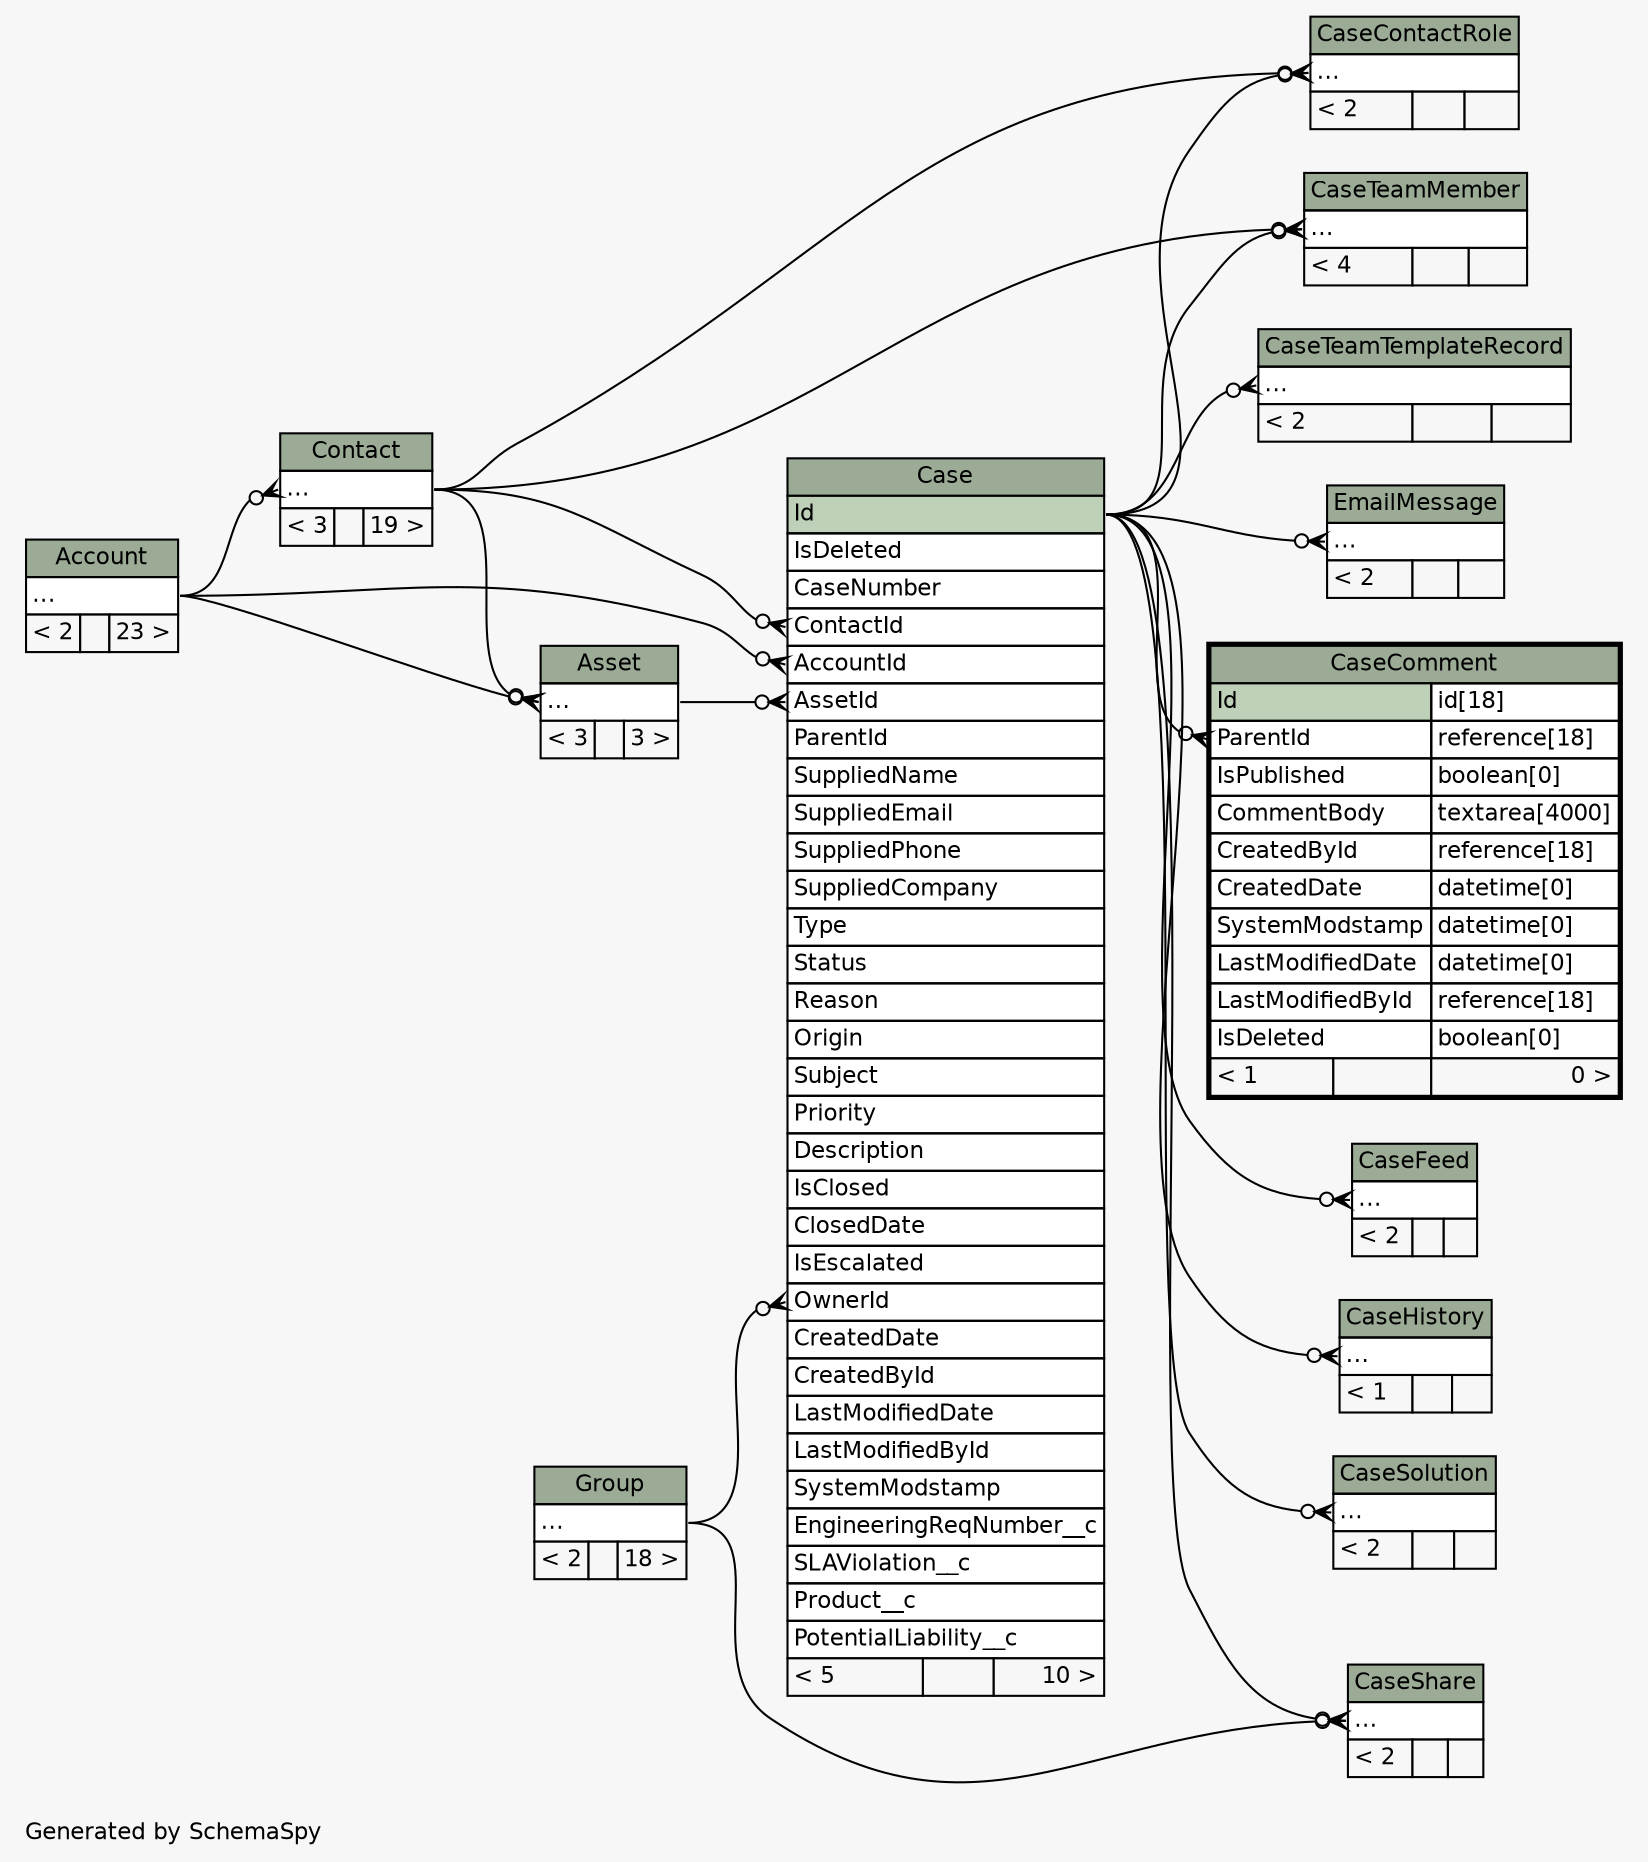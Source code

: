 // dot 2.36.0 on Mac OS X 10.11.6
// SchemaSpy rev 590
digraph "twoDegreesRelationshipsDiagram" {
  graph [
    rankdir="RL"
    bgcolor="#f7f7f7"
    label="\nGenerated by SchemaSpy"
    labeljust="l"
    nodesep="0.18"
    ranksep="0.46"
    fontname="Helvetica"
    fontsize="11"
  ];
  node [
    fontname="Helvetica"
    fontsize="11"
    shape="plaintext"
  ];
  edge [
    arrowsize="0.8"
  ];
  "Asset":"elipses":w -> "Account":"elipses":e [arrowhead=none dir=back arrowtail=crowodot];
  "Asset":"elipses":w -> "Contact":"elipses":e [arrowhead=none dir=back arrowtail=crowodot];
  "Case":"AccountId":w -> "Account":"elipses":e [arrowhead=none dir=back arrowtail=crowodot];
  "Case":"AssetId":w -> "Asset":"elipses":e [arrowhead=none dir=back arrowtail=crowodot];
  "Case":"ContactId":w -> "Contact":"elipses":e [arrowhead=none dir=back arrowtail=crowodot];
  "Case":"OwnerId":w -> "Group":"elipses":e [arrowhead=none dir=back arrowtail=crowodot];
  "CaseComment":"ParentId":w -> "Case":"Id":e [arrowhead=none dir=back arrowtail=crowodot];
  "CaseContactRole":"elipses":w -> "Case":"Id":e [arrowhead=none dir=back arrowtail=crowodot];
  "CaseContactRole":"elipses":w -> "Contact":"elipses":e [arrowhead=none dir=back arrowtail=crowodot];
  "CaseFeed":"elipses":w -> "Case":"Id":e [arrowhead=none dir=back arrowtail=crowodot];
  "CaseHistory":"elipses":w -> "Case":"Id":e [arrowhead=none dir=back arrowtail=crowodot];
  "CaseShare":"elipses":w -> "Case":"Id":e [arrowhead=none dir=back arrowtail=crowodot];
  "CaseShare":"elipses":w -> "Group":"elipses":e [arrowhead=none dir=back arrowtail=crowodot];
  "CaseSolution":"elipses":w -> "Case":"Id":e [arrowhead=none dir=back arrowtail=crowodot];
  "CaseTeamMember":"elipses":w -> "Contact":"elipses":e [arrowhead=none dir=back arrowtail=crowodot];
  "CaseTeamMember":"elipses":w -> "Case":"Id":e [arrowhead=none dir=back arrowtail=crowodot];
  "CaseTeamTemplateRecord":"elipses":w -> "Case":"Id":e [arrowhead=none dir=back arrowtail=crowodot];
  "Contact":"elipses":w -> "Account":"elipses":e [arrowhead=none dir=back arrowtail=crowodot];
  "EmailMessage":"elipses":w -> "Case":"Id":e [arrowhead=none dir=back arrowtail=crowodot];
  "Account" [
    label=<
    <TABLE BORDER="0" CELLBORDER="1" CELLSPACING="0" BGCOLOR="#ffffff">
      <TR><TD COLSPAN="3" BGCOLOR="#9bab96" ALIGN="CENTER">Account</TD></TR>
      <TR><TD PORT="elipses" COLSPAN="3" ALIGN="LEFT">...</TD></TR>
      <TR><TD ALIGN="LEFT" BGCOLOR="#f7f7f7">&lt; 2</TD><TD ALIGN="RIGHT" BGCOLOR="#f7f7f7">  </TD><TD ALIGN="RIGHT" BGCOLOR="#f7f7f7">23 &gt;</TD></TR>
    </TABLE>>
    URL="Account.html"
    tooltip="Account"
  ];
  "Asset" [
    label=<
    <TABLE BORDER="0" CELLBORDER="1" CELLSPACING="0" BGCOLOR="#ffffff">
      <TR><TD COLSPAN="3" BGCOLOR="#9bab96" ALIGN="CENTER">Asset</TD></TR>
      <TR><TD PORT="elipses" COLSPAN="3" ALIGN="LEFT">...</TD></TR>
      <TR><TD ALIGN="LEFT" BGCOLOR="#f7f7f7">&lt; 3</TD><TD ALIGN="RIGHT" BGCOLOR="#f7f7f7">  </TD><TD ALIGN="RIGHT" BGCOLOR="#f7f7f7">3 &gt;</TD></TR>
    </TABLE>>
    URL="Asset.html"
    tooltip="Asset"
  ];
  "Case" [
    label=<
    <TABLE BORDER="0" CELLBORDER="1" CELLSPACING="0" BGCOLOR="#ffffff">
      <TR><TD COLSPAN="3" BGCOLOR="#9bab96" ALIGN="CENTER">Case</TD></TR>
      <TR><TD PORT="Id" COLSPAN="3" BGCOLOR="#bed1b8" ALIGN="LEFT">Id</TD></TR>
      <TR><TD PORT="IsDeleted" COLSPAN="3" ALIGN="LEFT">IsDeleted</TD></TR>
      <TR><TD PORT="CaseNumber" COLSPAN="3" ALIGN="LEFT">CaseNumber</TD></TR>
      <TR><TD PORT="ContactId" COLSPAN="3" ALIGN="LEFT">ContactId</TD></TR>
      <TR><TD PORT="AccountId" COLSPAN="3" ALIGN="LEFT">AccountId</TD></TR>
      <TR><TD PORT="AssetId" COLSPAN="3" ALIGN="LEFT">AssetId</TD></TR>
      <TR><TD PORT="ParentId" COLSPAN="3" ALIGN="LEFT">ParentId</TD></TR>
      <TR><TD PORT="SuppliedName" COLSPAN="3" ALIGN="LEFT">SuppliedName</TD></TR>
      <TR><TD PORT="SuppliedEmail" COLSPAN="3" ALIGN="LEFT">SuppliedEmail</TD></TR>
      <TR><TD PORT="SuppliedPhone" COLSPAN="3" ALIGN="LEFT">SuppliedPhone</TD></TR>
      <TR><TD PORT="SuppliedCompany" COLSPAN="3" ALIGN="LEFT">SuppliedCompany</TD></TR>
      <TR><TD PORT="Type" COLSPAN="3" ALIGN="LEFT">Type</TD></TR>
      <TR><TD PORT="Status" COLSPAN="3" ALIGN="LEFT">Status</TD></TR>
      <TR><TD PORT="Reason" COLSPAN="3" ALIGN="LEFT">Reason</TD></TR>
      <TR><TD PORT="Origin" COLSPAN="3" ALIGN="LEFT">Origin</TD></TR>
      <TR><TD PORT="Subject" COLSPAN="3" ALIGN="LEFT">Subject</TD></TR>
      <TR><TD PORT="Priority" COLSPAN="3" ALIGN="LEFT">Priority</TD></TR>
      <TR><TD PORT="Description" COLSPAN="3" ALIGN="LEFT">Description</TD></TR>
      <TR><TD PORT="IsClosed" COLSPAN="3" ALIGN="LEFT">IsClosed</TD></TR>
      <TR><TD PORT="ClosedDate" COLSPAN="3" ALIGN="LEFT">ClosedDate</TD></TR>
      <TR><TD PORT="IsEscalated" COLSPAN="3" ALIGN="LEFT">IsEscalated</TD></TR>
      <TR><TD PORT="OwnerId" COLSPAN="3" ALIGN="LEFT">OwnerId</TD></TR>
      <TR><TD PORT="CreatedDate" COLSPAN="3" ALIGN="LEFT">CreatedDate</TD></TR>
      <TR><TD PORT="CreatedById" COLSPAN="3" ALIGN="LEFT">CreatedById</TD></TR>
      <TR><TD PORT="LastModifiedDate" COLSPAN="3" ALIGN="LEFT">LastModifiedDate</TD></TR>
      <TR><TD PORT="LastModifiedById" COLSPAN="3" ALIGN="LEFT">LastModifiedById</TD></TR>
      <TR><TD PORT="SystemModstamp" COLSPAN="3" ALIGN="LEFT">SystemModstamp</TD></TR>
      <TR><TD PORT="EngineeringReqNumber__c" COLSPAN="3" ALIGN="LEFT">EngineeringReqNumber__c</TD></TR>
      <TR><TD PORT="SLAViolation__c" COLSPAN="3" ALIGN="LEFT">SLAViolation__c</TD></TR>
      <TR><TD PORT="Product__c" COLSPAN="3" ALIGN="LEFT">Product__c</TD></TR>
      <TR><TD PORT="PotentialLiability__c" COLSPAN="3" ALIGN="LEFT">PotentialLiability__c</TD></TR>
      <TR><TD ALIGN="LEFT" BGCOLOR="#f7f7f7">&lt; 5</TD><TD ALIGN="RIGHT" BGCOLOR="#f7f7f7">  </TD><TD ALIGN="RIGHT" BGCOLOR="#f7f7f7">10 &gt;</TD></TR>
    </TABLE>>
    URL="Case.html"
    tooltip="Case"
  ];
  "CaseComment" [
    label=<
    <TABLE BORDER="2" CELLBORDER="1" CELLSPACING="0" BGCOLOR="#ffffff">
      <TR><TD COLSPAN="3" BGCOLOR="#9bab96" ALIGN="CENTER">CaseComment</TD></TR>
      <TR><TD PORT="Id" COLSPAN="2" BGCOLOR="#bed1b8" ALIGN="LEFT">Id</TD><TD PORT="Id.type" ALIGN="LEFT">id[18]</TD></TR>
      <TR><TD PORT="ParentId" COLSPAN="2" ALIGN="LEFT">ParentId</TD><TD PORT="ParentId.type" ALIGN="LEFT">reference[18]</TD></TR>
      <TR><TD PORT="IsPublished" COLSPAN="2" ALIGN="LEFT">IsPublished</TD><TD PORT="IsPublished.type" ALIGN="LEFT">boolean[0]</TD></TR>
      <TR><TD PORT="CommentBody" COLSPAN="2" ALIGN="LEFT">CommentBody</TD><TD PORT="CommentBody.type" ALIGN="LEFT">textarea[4000]</TD></TR>
      <TR><TD PORT="CreatedById" COLSPAN="2" ALIGN="LEFT">CreatedById</TD><TD PORT="CreatedById.type" ALIGN="LEFT">reference[18]</TD></TR>
      <TR><TD PORT="CreatedDate" COLSPAN="2" ALIGN="LEFT">CreatedDate</TD><TD PORT="CreatedDate.type" ALIGN="LEFT">datetime[0]</TD></TR>
      <TR><TD PORT="SystemModstamp" COLSPAN="2" ALIGN="LEFT">SystemModstamp</TD><TD PORT="SystemModstamp.type" ALIGN="LEFT">datetime[0]</TD></TR>
      <TR><TD PORT="LastModifiedDate" COLSPAN="2" ALIGN="LEFT">LastModifiedDate</TD><TD PORT="LastModifiedDate.type" ALIGN="LEFT">datetime[0]</TD></TR>
      <TR><TD PORT="LastModifiedById" COLSPAN="2" ALIGN="LEFT">LastModifiedById</TD><TD PORT="LastModifiedById.type" ALIGN="LEFT">reference[18]</TD></TR>
      <TR><TD PORT="IsDeleted" COLSPAN="2" ALIGN="LEFT">IsDeleted</TD><TD PORT="IsDeleted.type" ALIGN="LEFT">boolean[0]</TD></TR>
      <TR><TD ALIGN="LEFT" BGCOLOR="#f7f7f7">&lt; 1</TD><TD ALIGN="RIGHT" BGCOLOR="#f7f7f7">  </TD><TD ALIGN="RIGHT" BGCOLOR="#f7f7f7">0 &gt;</TD></TR>
    </TABLE>>
    URL="CaseComment.html"
    tooltip="CaseComment"
  ];
  "CaseContactRole" [
    label=<
    <TABLE BORDER="0" CELLBORDER="1" CELLSPACING="0" BGCOLOR="#ffffff">
      <TR><TD COLSPAN="3" BGCOLOR="#9bab96" ALIGN="CENTER">CaseContactRole</TD></TR>
      <TR><TD PORT="elipses" COLSPAN="3" ALIGN="LEFT">...</TD></TR>
      <TR><TD ALIGN="LEFT" BGCOLOR="#f7f7f7">&lt; 2</TD><TD ALIGN="RIGHT" BGCOLOR="#f7f7f7">  </TD><TD ALIGN="RIGHT" BGCOLOR="#f7f7f7">  </TD></TR>
    </TABLE>>
    URL="CaseContactRole.html"
    tooltip="CaseContactRole"
  ];
  "CaseFeed" [
    label=<
    <TABLE BORDER="0" CELLBORDER="1" CELLSPACING="0" BGCOLOR="#ffffff">
      <TR><TD COLSPAN="3" BGCOLOR="#9bab96" ALIGN="CENTER">CaseFeed</TD></TR>
      <TR><TD PORT="elipses" COLSPAN="3" ALIGN="LEFT">...</TD></TR>
      <TR><TD ALIGN="LEFT" BGCOLOR="#f7f7f7">&lt; 2</TD><TD ALIGN="RIGHT" BGCOLOR="#f7f7f7">  </TD><TD ALIGN="RIGHT" BGCOLOR="#f7f7f7">  </TD></TR>
    </TABLE>>
    URL="CaseFeed.html"
    tooltip="CaseFeed"
  ];
  "CaseHistory" [
    label=<
    <TABLE BORDER="0" CELLBORDER="1" CELLSPACING="0" BGCOLOR="#ffffff">
      <TR><TD COLSPAN="3" BGCOLOR="#9bab96" ALIGN="CENTER">CaseHistory</TD></TR>
      <TR><TD PORT="elipses" COLSPAN="3" ALIGN="LEFT">...</TD></TR>
      <TR><TD ALIGN="LEFT" BGCOLOR="#f7f7f7">&lt; 1</TD><TD ALIGN="RIGHT" BGCOLOR="#f7f7f7">  </TD><TD ALIGN="RIGHT" BGCOLOR="#f7f7f7">  </TD></TR>
    </TABLE>>
    URL="CaseHistory.html"
    tooltip="CaseHistory"
  ];
  "CaseShare" [
    label=<
    <TABLE BORDER="0" CELLBORDER="1" CELLSPACING="0" BGCOLOR="#ffffff">
      <TR><TD COLSPAN="3" BGCOLOR="#9bab96" ALIGN="CENTER">CaseShare</TD></TR>
      <TR><TD PORT="elipses" COLSPAN="3" ALIGN="LEFT">...</TD></TR>
      <TR><TD ALIGN="LEFT" BGCOLOR="#f7f7f7">&lt; 2</TD><TD ALIGN="RIGHT" BGCOLOR="#f7f7f7">  </TD><TD ALIGN="RIGHT" BGCOLOR="#f7f7f7">  </TD></TR>
    </TABLE>>
    URL="CaseShare.html"
    tooltip="CaseShare"
  ];
  "CaseSolution" [
    label=<
    <TABLE BORDER="0" CELLBORDER="1" CELLSPACING="0" BGCOLOR="#ffffff">
      <TR><TD COLSPAN="3" BGCOLOR="#9bab96" ALIGN="CENTER">CaseSolution</TD></TR>
      <TR><TD PORT="elipses" COLSPAN="3" ALIGN="LEFT">...</TD></TR>
      <TR><TD ALIGN="LEFT" BGCOLOR="#f7f7f7">&lt; 2</TD><TD ALIGN="RIGHT" BGCOLOR="#f7f7f7">  </TD><TD ALIGN="RIGHT" BGCOLOR="#f7f7f7">  </TD></TR>
    </TABLE>>
    URL="CaseSolution.html"
    tooltip="CaseSolution"
  ];
  "CaseTeamMember" [
    label=<
    <TABLE BORDER="0" CELLBORDER="1" CELLSPACING="0" BGCOLOR="#ffffff">
      <TR><TD COLSPAN="3" BGCOLOR="#9bab96" ALIGN="CENTER">CaseTeamMember</TD></TR>
      <TR><TD PORT="elipses" COLSPAN="3" ALIGN="LEFT">...</TD></TR>
      <TR><TD ALIGN="LEFT" BGCOLOR="#f7f7f7">&lt; 4</TD><TD ALIGN="RIGHT" BGCOLOR="#f7f7f7">  </TD><TD ALIGN="RIGHT" BGCOLOR="#f7f7f7">  </TD></TR>
    </TABLE>>
    URL="CaseTeamMember.html"
    tooltip="CaseTeamMember"
  ];
  "CaseTeamTemplateRecord" [
    label=<
    <TABLE BORDER="0" CELLBORDER="1" CELLSPACING="0" BGCOLOR="#ffffff">
      <TR><TD COLSPAN="3" BGCOLOR="#9bab96" ALIGN="CENTER">CaseTeamTemplateRecord</TD></TR>
      <TR><TD PORT="elipses" COLSPAN="3" ALIGN="LEFT">...</TD></TR>
      <TR><TD ALIGN="LEFT" BGCOLOR="#f7f7f7">&lt; 2</TD><TD ALIGN="RIGHT" BGCOLOR="#f7f7f7">  </TD><TD ALIGN="RIGHT" BGCOLOR="#f7f7f7">  </TD></TR>
    </TABLE>>
    URL="CaseTeamTemplateRecord.html"
    tooltip="CaseTeamTemplateRecord"
  ];
  "Contact" [
    label=<
    <TABLE BORDER="0" CELLBORDER="1" CELLSPACING="0" BGCOLOR="#ffffff">
      <TR><TD COLSPAN="3" BGCOLOR="#9bab96" ALIGN="CENTER">Contact</TD></TR>
      <TR><TD PORT="elipses" COLSPAN="3" ALIGN="LEFT">...</TD></TR>
      <TR><TD ALIGN="LEFT" BGCOLOR="#f7f7f7">&lt; 3</TD><TD ALIGN="RIGHT" BGCOLOR="#f7f7f7">  </TD><TD ALIGN="RIGHT" BGCOLOR="#f7f7f7">19 &gt;</TD></TR>
    </TABLE>>
    URL="Contact.html"
    tooltip="Contact"
  ];
  "EmailMessage" [
    label=<
    <TABLE BORDER="0" CELLBORDER="1" CELLSPACING="0" BGCOLOR="#ffffff">
      <TR><TD COLSPAN="3" BGCOLOR="#9bab96" ALIGN="CENTER">EmailMessage</TD></TR>
      <TR><TD PORT="elipses" COLSPAN="3" ALIGN="LEFT">...</TD></TR>
      <TR><TD ALIGN="LEFT" BGCOLOR="#f7f7f7">&lt; 2</TD><TD ALIGN="RIGHT" BGCOLOR="#f7f7f7">  </TD><TD ALIGN="RIGHT" BGCOLOR="#f7f7f7">  </TD></TR>
    </TABLE>>
    URL="EmailMessage.html"
    tooltip="EmailMessage"
  ];
  "Group" [
    label=<
    <TABLE BORDER="0" CELLBORDER="1" CELLSPACING="0" BGCOLOR="#ffffff">
      <TR><TD COLSPAN="3" BGCOLOR="#9bab96" ALIGN="CENTER">Group</TD></TR>
      <TR><TD PORT="elipses" COLSPAN="3" ALIGN="LEFT">...</TD></TR>
      <TR><TD ALIGN="LEFT" BGCOLOR="#f7f7f7">&lt; 2</TD><TD ALIGN="RIGHT" BGCOLOR="#f7f7f7">  </TD><TD ALIGN="RIGHT" BGCOLOR="#f7f7f7">18 &gt;</TD></TR>
    </TABLE>>
    URL="Group.html"
    tooltip="Group"
  ];
}
